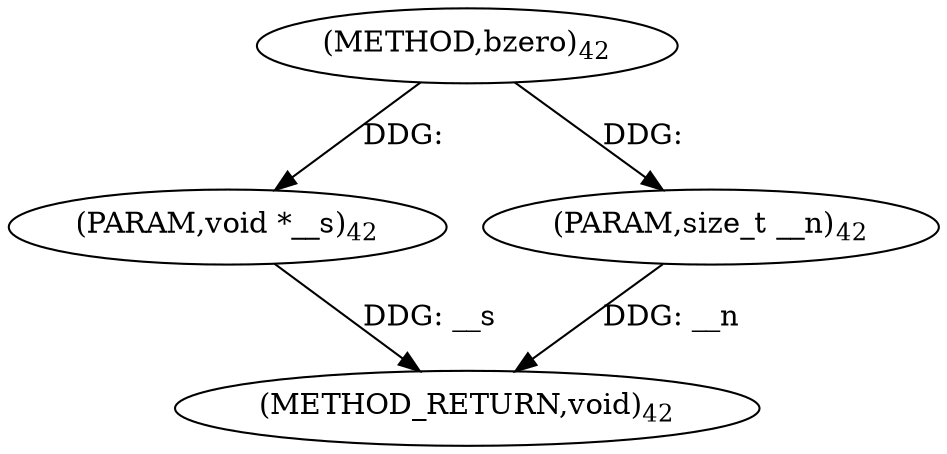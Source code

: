digraph "bzero" {  
"98937" [label = <(METHOD,bzero)<SUB>42</SUB>> ]
"98940" [label = <(METHOD_RETURN,void)<SUB>42</SUB>> ]
"98938" [label = <(PARAM,void *__s)<SUB>42</SUB>> ]
"98939" [label = <(PARAM,size_t __n)<SUB>42</SUB>> ]
  "98938" -> "98940"  [ label = "DDG: __s"] 
  "98939" -> "98940"  [ label = "DDG: __n"] 
  "98937" -> "98938"  [ label = "DDG: "] 
  "98937" -> "98939"  [ label = "DDG: "] 
}
